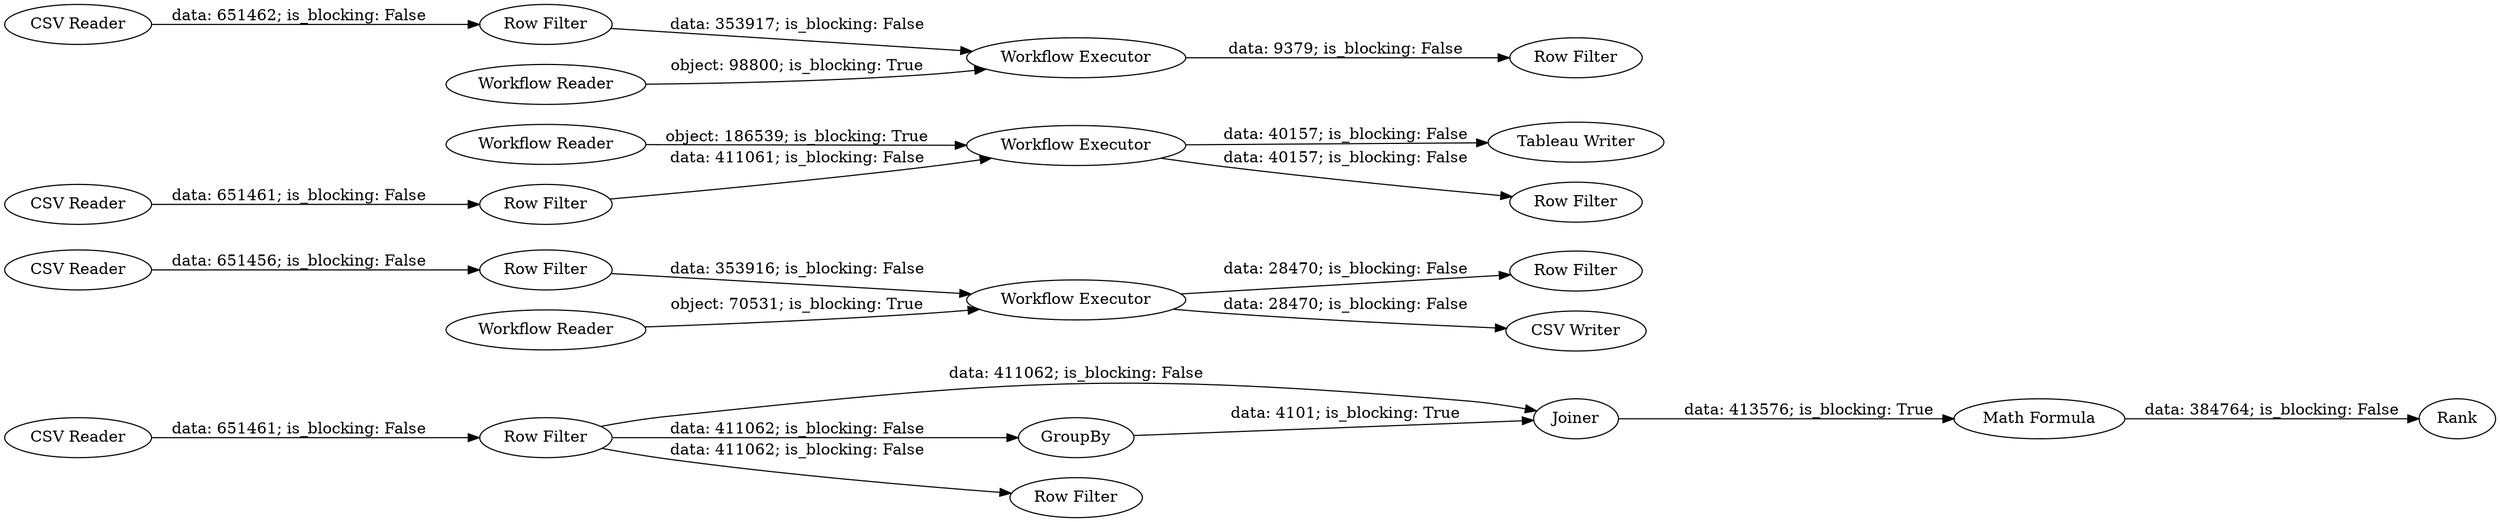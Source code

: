 digraph {
	"-286883049440629478_1485" [label=Joiner]
	"-286883049440629478_3" [label="Workflow Executor"]
	"-286883049440629478_1470" [label="Workflow Reader"]
	"-286883049440629478_1472" [label="Workflow Executor"]
	"-286883049440629478_1483" [label=GroupBy]
	"-286883049440629478_1471" [label="Row Filter"]
	"-286883049440629478_1477" [label="CSV Reader"]
	"-286883049440629478_1486" [label="Math Formula"]
	"-286883049440629478_1469" [label="CSV Reader"]
	"-286883049440629478_1487" [label=Rank]
	"-286883049440629478_1463" [label="CSV Reader"]
	"-286883049440629478_4" [label="Row Filter"]
	"-286883049440629478_1488" [label="Row Filter"]
	"-286883049440629478_1480" [label="Row Filter"]
	"-286883049440629478_1478" [label="Row Filter"]
	"-286883049440629478_1481" [label="Tableau Writer"]
	"-286883049440629478_1484" [label="Row Filter"]
	"-286883049440629478_1465" [label="Row Filter"]
	"-286883049440629478_1468" [label="Row Filter"]
	"-286883049440629478_2" [label="CSV Reader"]
	"-286883049440629478_1462" [label="Workflow Executor"]
	"-286883049440629478_1466" [label="Workflow Reader"]
	"-286883049440629478_1" [label="Workflow Reader"]
	"-286883049440629478_1482" [label="CSV Writer"]
	"-286883049440629478_1472" -> "-286883049440629478_1481" [label="data: 40157; is_blocking: False"]
	"-286883049440629478_3" -> "-286883049440629478_4" [label="data: 28470; is_blocking: False"]
	"-286883049440629478_1483" -> "-286883049440629478_1485" [label="data: 4101; is_blocking: True"]
	"-286883049440629478_1462" -> "-286883049440629478_1465" [label="data: 9379; is_blocking: False"]
	"-286883049440629478_1471" -> "-286883049440629478_1472" [label="data: 411061; is_blocking: False"]
	"-286883049440629478_1484" -> "-286883049440629478_1485" [label="data: 411062; is_blocking: False"]
	"-286883049440629478_1484" -> "-286883049440629478_1483" [label="data: 411062; is_blocking: False"]
	"-286883049440629478_1485" -> "-286883049440629478_1486" [label="data: 413576; is_blocking: True"]
	"-286883049440629478_1466" -> "-286883049440629478_1462" [label="object: 98800; is_blocking: True"]
	"-286883049440629478_1478" -> "-286883049440629478_3" [label="data: 353916; is_blocking: False"]
	"-286883049440629478_2" -> "-286883049440629478_1478" [label="data: 651456; is_blocking: False"]
	"-286883049440629478_1470" -> "-286883049440629478_1472" [label="object: 186539; is_blocking: True"]
	"-286883049440629478_1484" -> "-286883049440629478_1488" [label="data: 411062; is_blocking: False"]
	"-286883049440629478_1480" -> "-286883049440629478_1462" [label="data: 353917; is_blocking: False"]
	"-286883049440629478_1463" -> "-286883049440629478_1480" [label="data: 651462; is_blocking: False"]
	"-286883049440629478_1472" -> "-286883049440629478_1468" [label="data: 40157; is_blocking: False"]
	"-286883049440629478_1477" -> "-286883049440629478_1484" [label="data: 651461; is_blocking: False"]
	"-286883049440629478_1469" -> "-286883049440629478_1471" [label="data: 651461; is_blocking: False"]
	"-286883049440629478_1486" -> "-286883049440629478_1487" [label="data: 384764; is_blocking: False"]
	"-286883049440629478_1" -> "-286883049440629478_3" [label="object: 70531; is_blocking: True"]
	"-286883049440629478_3" -> "-286883049440629478_1482" [label="data: 28470; is_blocking: False"]
	rankdir=LR
}
